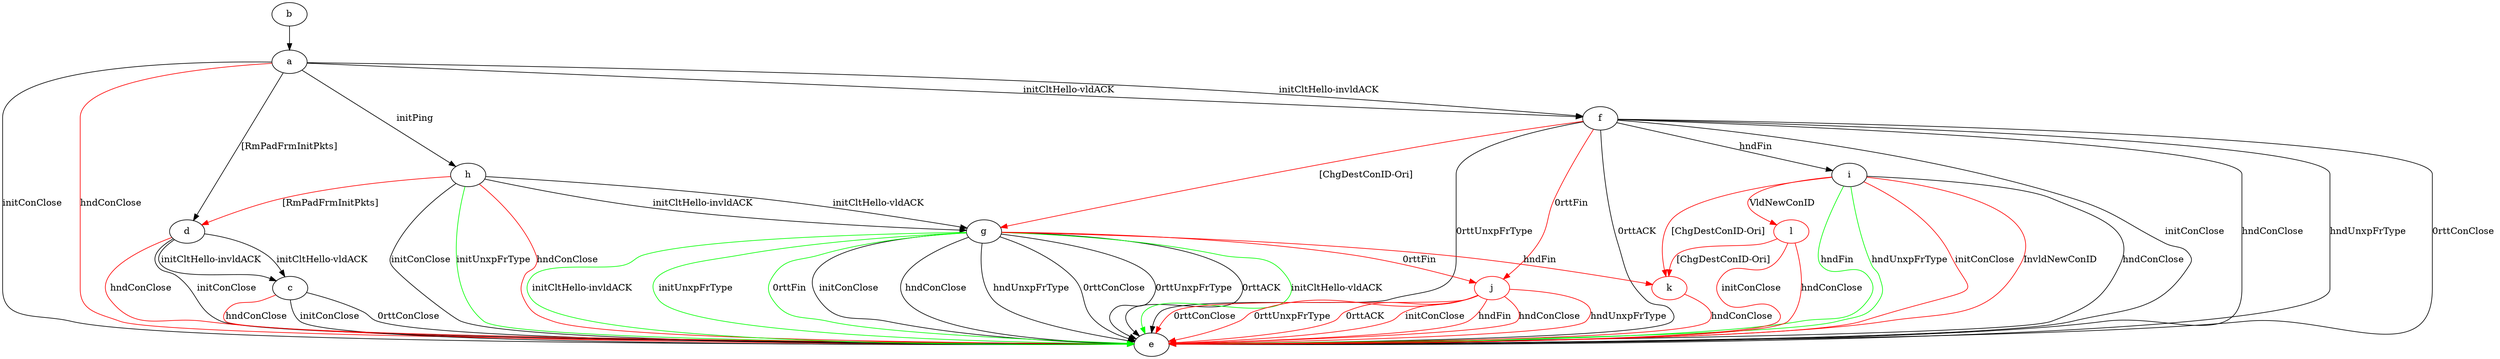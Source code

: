 digraph "" {
	a -> d	[key=0,
		label="[RmPadFrmInitPkts] "];
	a -> e	[key=0,
		label="initConClose "];
	a -> e	[key=1,
		color=red,
		label="hndConClose "];
	a -> f	[key=0,
		label="initCltHello-vldACK "];
	a -> f	[key=1,
		label="initCltHello-invldACK "];
	a -> h	[key=0,
		label="initPing "];
	b -> a	[key=0];
	c -> e	[key=0,
		label="initConClose "];
	c -> e	[key=1,
		label="0rttConClose "];
	c -> e	[key=2,
		color=red,
		label="hndConClose "];
	d -> c	[key=0,
		label="initCltHello-vldACK "];
	d -> c	[key=1,
		label="initCltHello-invldACK "];
	d -> e	[key=0,
		label="initConClose "];
	d -> e	[key=1,
		color=red,
		label="hndConClose "];
	f -> e	[key=0,
		label="initConClose "];
	f -> e	[key=1,
		label="hndConClose "];
	f -> e	[key=2,
		label="hndUnxpFrType "];
	f -> e	[key=3,
		label="0rttConClose "];
	f -> e	[key=4,
		label="0rttUnxpFrType "];
	f -> e	[key=5,
		label="0rttACK "];
	f -> g	[key=0,
		color=red,
		label="[ChgDestConID-Ori] "];
	f -> i	[key=0,
		label="hndFin "];
	j	[color=red];
	f -> j	[key=0,
		color=red,
		label="0rttFin "];
	g -> e	[key=0,
		label="initConClose "];
	g -> e	[key=1,
		label="hndConClose "];
	g -> e	[key=2,
		label="hndUnxpFrType "];
	g -> e	[key=3,
		label="0rttConClose "];
	g -> e	[key=4,
		label="0rttUnxpFrType "];
	g -> e	[key=5,
		label="0rttACK "];
	g -> e	[key=6,
		color=green,
		label="initCltHello-vldACK "];
	g -> e	[key=7,
		color=green,
		label="initCltHello-invldACK "];
	g -> e	[key=8,
		color=green,
		label="initUnxpFrType "];
	g -> e	[key=9,
		color=green,
		label="0rttFin "];
	g -> j	[key=0,
		color=red,
		label="0rttFin "];
	k	[color=red];
	g -> k	[key=0,
		color=red,
		label="hndFin "];
	h -> d	[key=0,
		color=red,
		label="[RmPadFrmInitPkts] "];
	h -> e	[key=0,
		label="initConClose "];
	h -> e	[key=1,
		color=green,
		label="initUnxpFrType "];
	h -> e	[key=2,
		color=red,
		label="hndConClose "];
	h -> g	[key=0,
		label="initCltHello-vldACK "];
	h -> g	[key=1,
		label="initCltHello-invldACK "];
	i -> e	[key=0,
		label="hndConClose "];
	i -> e	[key=1,
		color=green,
		label="hndFin "];
	i -> e	[key=2,
		color=green,
		label="hndUnxpFrType "];
	i -> e	[key=3,
		color=red,
		label="initConClose "];
	i -> e	[key=4,
		color=red,
		label="InvldNewConID "];
	i -> k	[key=0,
		color=red,
		label="[ChgDestConID-Ori] "];
	l	[color=red];
	i -> l	[key=0,
		color=red,
		label="VldNewConID "];
	j -> e	[key=0,
		color=red,
		label="initConClose "];
	j -> e	[key=1,
		color=red,
		label="hndFin "];
	j -> e	[key=2,
		color=red,
		label="hndConClose "];
	j -> e	[key=3,
		color=red,
		label="hndUnxpFrType "];
	j -> e	[key=4,
		color=red,
		label="0rttConClose "];
	j -> e	[key=5,
		color=red,
		label="0rttUnxpFrType "];
	j -> e	[key=6,
		color=red,
		label="0rttACK "];
	k -> e	[key=0,
		color=red,
		label="hndConClose "];
	l -> e	[key=0,
		color=red,
		label="initConClose "];
	l -> e	[key=1,
		color=red,
		label="hndConClose "];
	l -> k	[key=0,
		color=red,
		label="[ChgDestConID-Ori] "];
}
